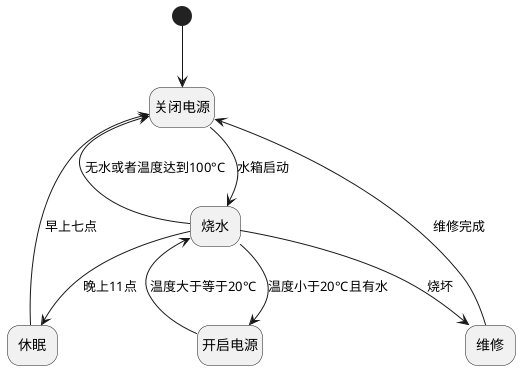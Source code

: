 @startuml
'https://plantuml.com/state-diagram

hide empty description
[*] --> 关闭电源
关闭电源 --> 烧水 : 水箱启动
烧水 --> 关闭电源 : 无水或者温度达到100°C
烧水 --> 休眠 : 晚上11点
休眠 --> 关闭电源 : 早上七点
烧水 --> 维修 : 烧坏
维修 --> 关闭电源 : 维修完成
烧水 --> 开启电源 : 温度小于20°C且有水
开启电源 --> 烧水 : 温度大于等于20°C

@enduml